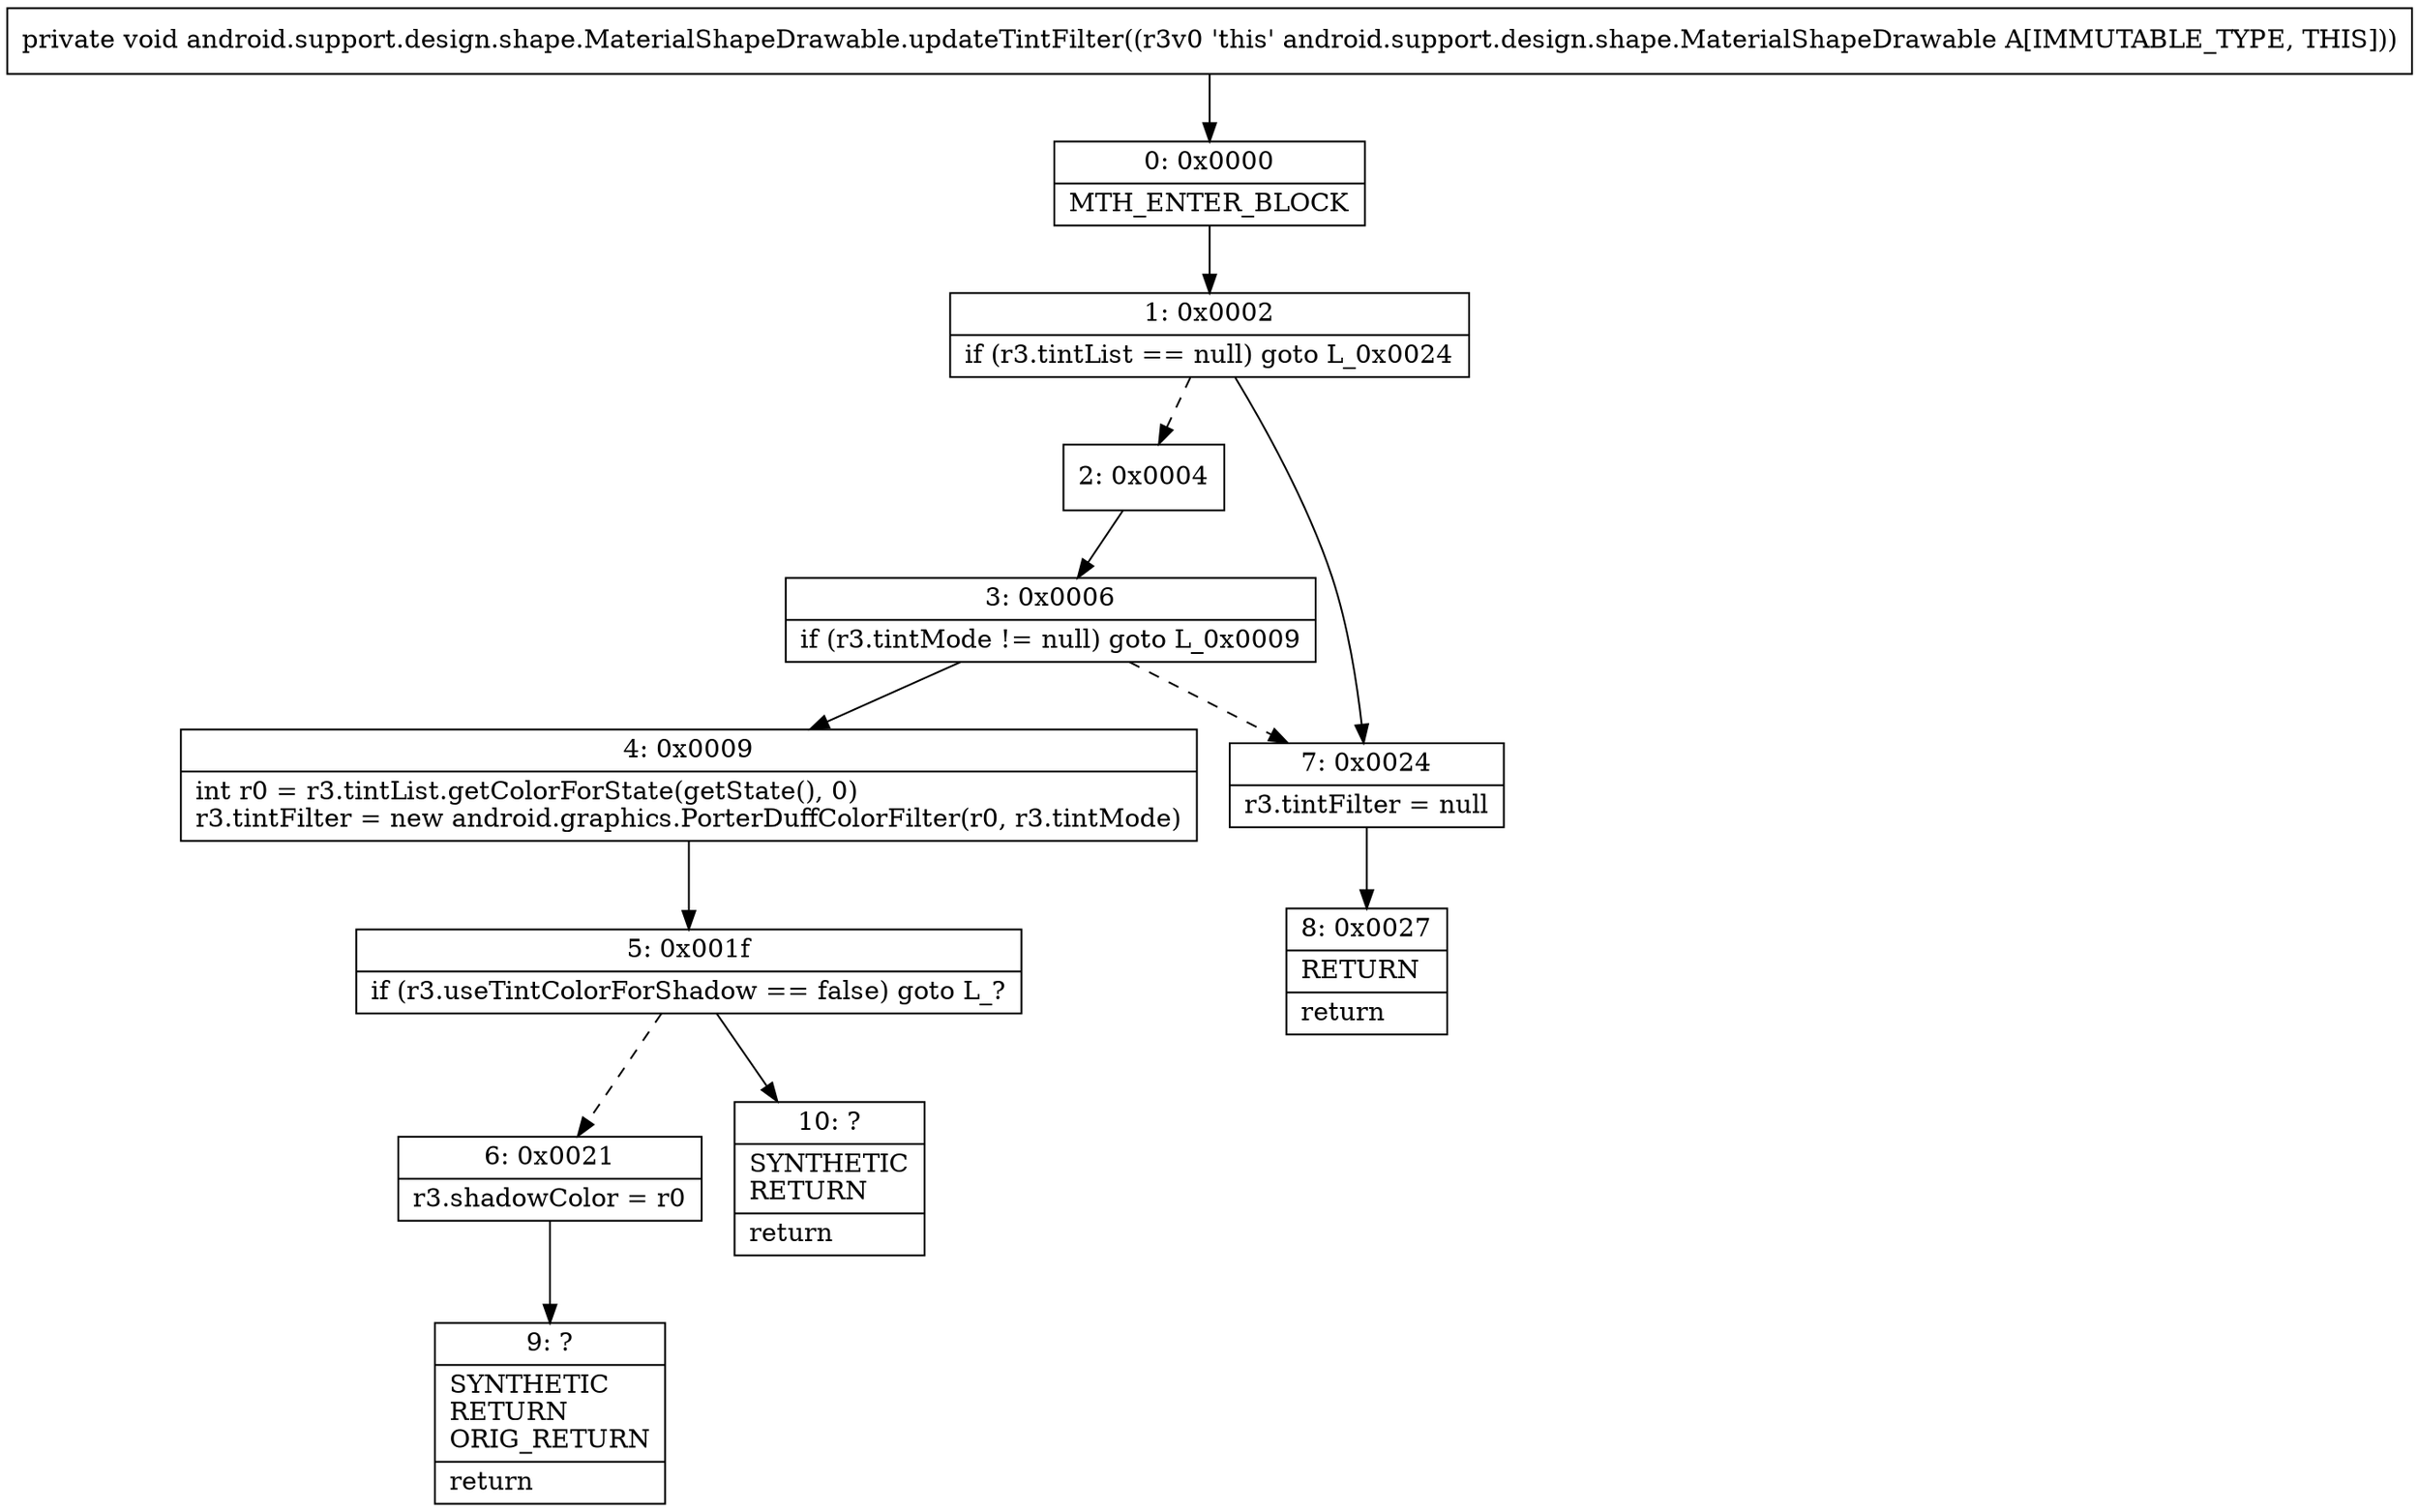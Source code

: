 digraph "CFG forandroid.support.design.shape.MaterialShapeDrawable.updateTintFilter()V" {
Node_0 [shape=record,label="{0\:\ 0x0000|MTH_ENTER_BLOCK\l}"];
Node_1 [shape=record,label="{1\:\ 0x0002|if (r3.tintList == null) goto L_0x0024\l}"];
Node_2 [shape=record,label="{2\:\ 0x0004}"];
Node_3 [shape=record,label="{3\:\ 0x0006|if (r3.tintMode != null) goto L_0x0009\l}"];
Node_4 [shape=record,label="{4\:\ 0x0009|int r0 = r3.tintList.getColorForState(getState(), 0)\lr3.tintFilter = new android.graphics.PorterDuffColorFilter(r0, r3.tintMode)\l}"];
Node_5 [shape=record,label="{5\:\ 0x001f|if (r3.useTintColorForShadow == false) goto L_?\l}"];
Node_6 [shape=record,label="{6\:\ 0x0021|r3.shadowColor = r0\l}"];
Node_7 [shape=record,label="{7\:\ 0x0024|r3.tintFilter = null\l}"];
Node_8 [shape=record,label="{8\:\ 0x0027|RETURN\l|return\l}"];
Node_9 [shape=record,label="{9\:\ ?|SYNTHETIC\lRETURN\lORIG_RETURN\l|return\l}"];
Node_10 [shape=record,label="{10\:\ ?|SYNTHETIC\lRETURN\l|return\l}"];
MethodNode[shape=record,label="{private void android.support.design.shape.MaterialShapeDrawable.updateTintFilter((r3v0 'this' android.support.design.shape.MaterialShapeDrawable A[IMMUTABLE_TYPE, THIS])) }"];
MethodNode -> Node_0;
Node_0 -> Node_1;
Node_1 -> Node_2[style=dashed];
Node_1 -> Node_7;
Node_2 -> Node_3;
Node_3 -> Node_4;
Node_3 -> Node_7[style=dashed];
Node_4 -> Node_5;
Node_5 -> Node_6[style=dashed];
Node_5 -> Node_10;
Node_6 -> Node_9;
Node_7 -> Node_8;
}

